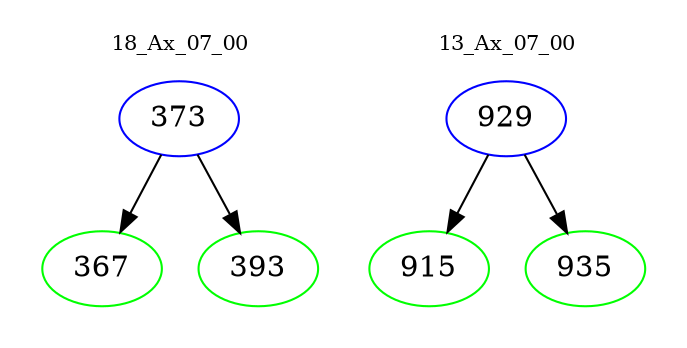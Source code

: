 digraph{
subgraph cluster_0 {
color = white
label = "18_Ax_07_00";
fontsize=10;
T0_373 [label="373", color="blue"]
T0_373 -> T0_367 [color="black"]
T0_367 [label="367", color="green"]
T0_373 -> T0_393 [color="black"]
T0_393 [label="393", color="green"]
}
subgraph cluster_1 {
color = white
label = "13_Ax_07_00";
fontsize=10;
T1_929 [label="929", color="blue"]
T1_929 -> T1_915 [color="black"]
T1_915 [label="915", color="green"]
T1_929 -> T1_935 [color="black"]
T1_935 [label="935", color="green"]
}
}
